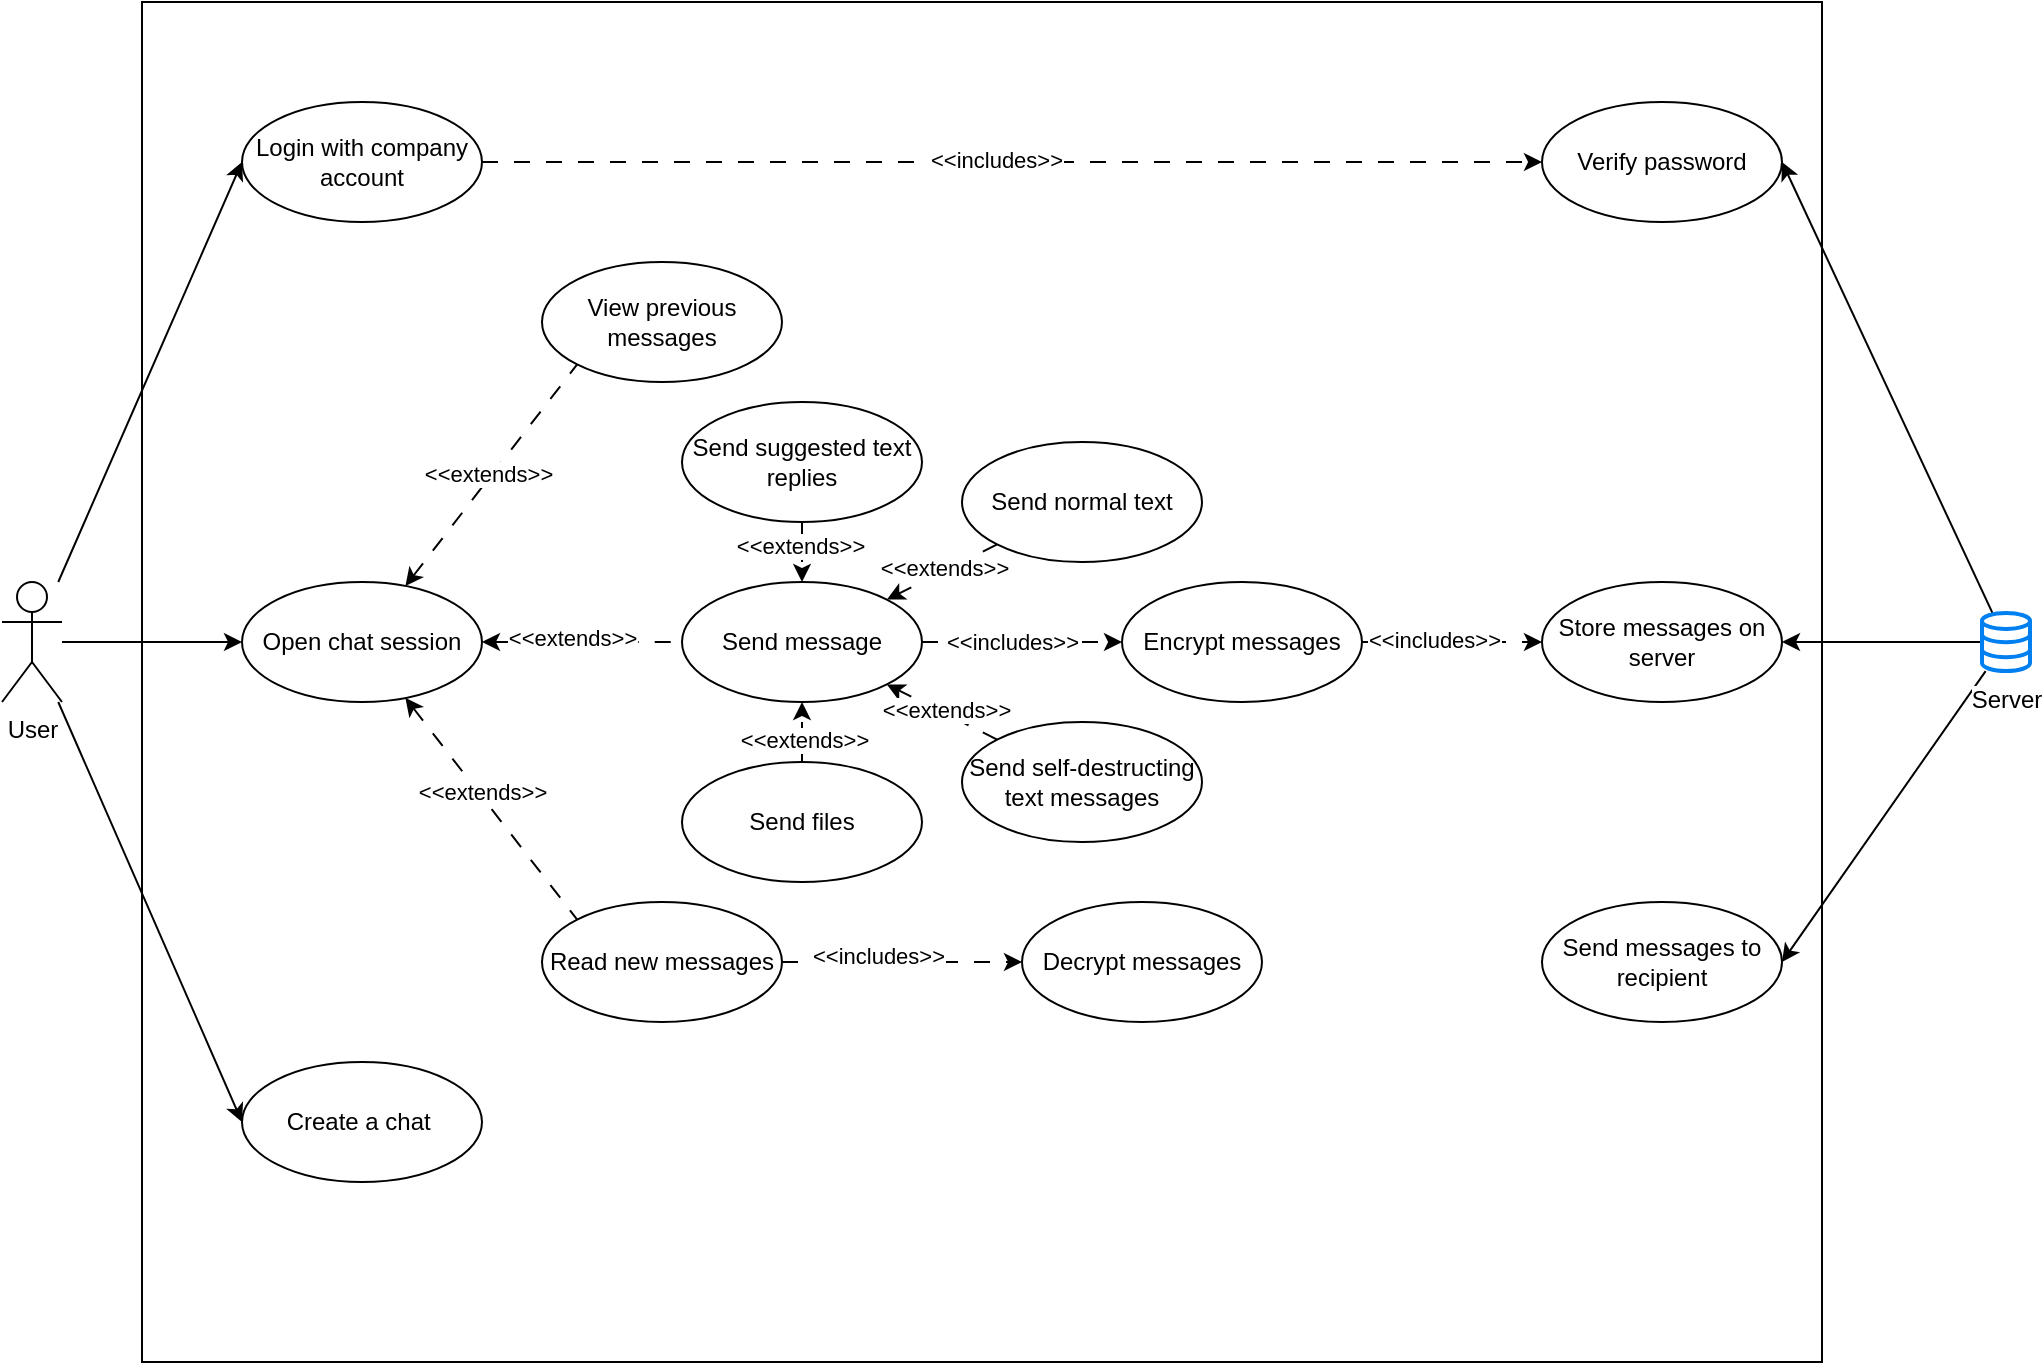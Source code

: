 <mxfile version="23.1.2" type="device">
  <diagram name="Page-1" id="7IuLw5douFnJ42U7j5Z5">
    <mxGraphModel dx="1152" dy="631" grid="1" gridSize="10" guides="1" tooltips="1" connect="1" arrows="1" fold="1" page="1" pageScale="1" pageWidth="1200" pageHeight="1920" math="0" shadow="0">
      <root>
        <mxCell id="0" />
        <mxCell id="1" parent="0" />
        <mxCell id="nexeXoH5XIp3nX3RBr7s-72" value="" style="rounded=0;whiteSpace=wrap;html=1;" parent="1" vertex="1">
          <mxGeometry x="200" y="40" width="840" height="680" as="geometry" />
        </mxCell>
        <mxCell id="nexeXoH5XIp3nX3RBr7s-53" style="edgeStyle=orthogonalEdgeStyle;rounded=0;orthogonalLoop=1;jettySize=auto;html=1;entryX=0;entryY=0.5;entryDx=0;entryDy=0;" parent="1" source="WgtjepLcoBoNWOLz_rrN-1" target="nexeXoH5XIp3nX3RBr7s-6" edge="1">
          <mxGeometry relative="1" as="geometry" />
        </mxCell>
        <mxCell id="nexeXoH5XIp3nX3RBr7s-54" style="rounded=0;orthogonalLoop=1;jettySize=auto;html=1;entryX=0;entryY=0.5;entryDx=0;entryDy=0;" parent="1" source="WgtjepLcoBoNWOLz_rrN-1" target="nexeXoH5XIp3nX3RBr7s-1" edge="1">
          <mxGeometry relative="1" as="geometry" />
        </mxCell>
        <mxCell id="nexeXoH5XIp3nX3RBr7s-55" style="rounded=0;orthogonalLoop=1;jettySize=auto;html=1;entryX=0;entryY=0.5;entryDx=0;entryDy=0;" parent="1" source="WgtjepLcoBoNWOLz_rrN-1" target="nexeXoH5XIp3nX3RBr7s-13" edge="1">
          <mxGeometry relative="1" as="geometry" />
        </mxCell>
        <mxCell id="WgtjepLcoBoNWOLz_rrN-1" value="User" style="shape=umlActor;verticalLabelPosition=bottom;verticalAlign=top;html=1;outlineConnect=0;" parent="1" vertex="1">
          <mxGeometry x="130" y="330" width="30" height="60" as="geometry" />
        </mxCell>
        <mxCell id="nexeXoH5XIp3nX3RBr7s-5" value="" style="edgeStyle=orthogonalEdgeStyle;rounded=0;orthogonalLoop=1;jettySize=auto;html=1;dashed=1;dashPattern=8 8;" parent="1" source="nexeXoH5XIp3nX3RBr7s-1" target="nexeXoH5XIp3nX3RBr7s-4" edge="1">
          <mxGeometry relative="1" as="geometry" />
        </mxCell>
        <mxCell id="nexeXoH5XIp3nX3RBr7s-73" value="&amp;lt;&amp;lt;includes&amp;gt;&amp;gt;" style="edgeLabel;html=1;align=center;verticalAlign=middle;resizable=0;points=[];" parent="nexeXoH5XIp3nX3RBr7s-5" vertex="1" connectable="0">
          <mxGeometry x="-0.026" y="1" relative="1" as="geometry">
            <mxPoint x="-1" as="offset" />
          </mxGeometry>
        </mxCell>
        <mxCell id="nexeXoH5XIp3nX3RBr7s-1" value="Login with company account" style="ellipse;whiteSpace=wrap;html=1;" parent="1" vertex="1">
          <mxGeometry x="250" y="90" width="120" height="60" as="geometry" />
        </mxCell>
        <mxCell id="nexeXoH5XIp3nX3RBr7s-50" style="edgeStyle=orthogonalEdgeStyle;rounded=0;orthogonalLoop=1;jettySize=auto;html=1;entryX=1;entryY=0.5;entryDx=0;entryDy=0;" parent="1" source="nexeXoH5XIp3nX3RBr7s-2" target="nexeXoH5XIp3nX3RBr7s-18" edge="1">
          <mxGeometry relative="1" as="geometry" />
        </mxCell>
        <mxCell id="nexeXoH5XIp3nX3RBr7s-51" style="rounded=0;orthogonalLoop=1;jettySize=auto;html=1;entryX=1;entryY=0.5;entryDx=0;entryDy=0;" parent="1" source="nexeXoH5XIp3nX3RBr7s-2" target="nexeXoH5XIp3nX3RBr7s-27" edge="1">
          <mxGeometry relative="1" as="geometry" />
        </mxCell>
        <mxCell id="nexeXoH5XIp3nX3RBr7s-52" style="rounded=0;orthogonalLoop=1;jettySize=auto;html=1;entryX=1;entryY=0.5;entryDx=0;entryDy=0;" parent="1" source="nexeXoH5XIp3nX3RBr7s-2" target="nexeXoH5XIp3nX3RBr7s-4" edge="1">
          <mxGeometry relative="1" as="geometry" />
        </mxCell>
        <mxCell id="nexeXoH5XIp3nX3RBr7s-2" value="Server" style="html=1;verticalLabelPosition=bottom;align=center;labelBackgroundColor=#ffffff;verticalAlign=top;strokeWidth=2;strokeColor=#0080F0;shadow=0;dashed=0;shape=mxgraph.ios7.icons.data;" parent="1" vertex="1">
          <mxGeometry x="1120" y="345.45" width="24" height="29.1" as="geometry" />
        </mxCell>
        <mxCell id="nexeXoH5XIp3nX3RBr7s-4" value="Verify password" style="ellipse;whiteSpace=wrap;html=1;" parent="1" vertex="1">
          <mxGeometry x="900" y="90" width="120" height="60" as="geometry" />
        </mxCell>
        <mxCell id="nexeXoH5XIp3nX3RBr7s-39" style="edgeStyle=orthogonalEdgeStyle;rounded=0;orthogonalLoop=1;jettySize=auto;html=1;dashed=1;dashPattern=8 8;startArrow=classic;startFill=1;endArrow=none;endFill=0;" parent="1" source="nexeXoH5XIp3nX3RBr7s-6" target="nexeXoH5XIp3nX3RBr7s-7" edge="1">
          <mxGeometry relative="1" as="geometry" />
        </mxCell>
        <mxCell id="nexeXoH5XIp3nX3RBr7s-59" value="&amp;lt;&amp;lt;extends&amp;gt;&amp;gt;" style="edgeLabel;html=1;align=center;verticalAlign=middle;resizable=0;points=[];" parent="nexeXoH5XIp3nX3RBr7s-39" vertex="1" connectable="0">
          <mxGeometry x="-0.102" y="2" relative="1" as="geometry">
            <mxPoint as="offset" />
          </mxGeometry>
        </mxCell>
        <mxCell id="nexeXoH5XIp3nX3RBr7s-46" style="rounded=0;orthogonalLoop=1;jettySize=auto;html=1;entryX=0;entryY=0;entryDx=0;entryDy=0;dashed=1;dashPattern=8 8;startArrow=classic;startFill=1;endArrow=none;endFill=0;" parent="1" source="nexeXoH5XIp3nX3RBr7s-6" target="nexeXoH5XIp3nX3RBr7s-8" edge="1">
          <mxGeometry relative="1" as="geometry" />
        </mxCell>
        <mxCell id="nexeXoH5XIp3nX3RBr7s-60" value="&amp;lt;&amp;lt;extends&amp;gt;&amp;gt;" style="edgeLabel;html=1;align=center;verticalAlign=middle;resizable=0;points=[];" parent="nexeXoH5XIp3nX3RBr7s-46" vertex="1" connectable="0">
          <mxGeometry x="-0.12" y="1" relative="1" as="geometry">
            <mxPoint y="-1" as="offset" />
          </mxGeometry>
        </mxCell>
        <mxCell id="nexeXoH5XIp3nX3RBr7s-47" style="rounded=0;orthogonalLoop=1;jettySize=auto;html=1;entryX=0;entryY=1;entryDx=0;entryDy=0;dashed=1;dashPattern=8 8;startArrow=classic;startFill=1;endArrow=none;endFill=0;" parent="1" source="nexeXoH5XIp3nX3RBr7s-6" target="nexeXoH5XIp3nX3RBr7s-10" edge="1">
          <mxGeometry relative="1" as="geometry" />
        </mxCell>
        <mxCell id="nexeXoH5XIp3nX3RBr7s-57" value="&amp;lt;&amp;lt;extends&amp;gt;&amp;gt;" style="edgeLabel;html=1;align=center;verticalAlign=middle;resizable=0;points=[];" parent="nexeXoH5XIp3nX3RBr7s-47" vertex="1" connectable="0">
          <mxGeometry x="-0.01" y="2" relative="1" as="geometry">
            <mxPoint as="offset" />
          </mxGeometry>
        </mxCell>
        <mxCell id="nexeXoH5XIp3nX3RBr7s-6" value="Open chat session" style="ellipse;whiteSpace=wrap;html=1;" parent="1" vertex="1">
          <mxGeometry x="250" y="330" width="120" height="60" as="geometry" />
        </mxCell>
        <mxCell id="nexeXoH5XIp3nX3RBr7s-42" style="edgeStyle=orthogonalEdgeStyle;rounded=0;orthogonalLoop=1;jettySize=auto;html=1;entryX=0;entryY=0.5;entryDx=0;entryDy=0;dashed=1;dashPattern=8 8;" parent="1" source="nexeXoH5XIp3nX3RBr7s-7" target="nexeXoH5XIp3nX3RBr7s-15" edge="1">
          <mxGeometry relative="1" as="geometry" />
        </mxCell>
        <mxCell id="nexeXoH5XIp3nX3RBr7s-67" value="&amp;lt;&amp;lt;includes&amp;gt;&amp;gt;" style="edgeLabel;html=1;align=center;verticalAlign=middle;resizable=0;points=[];" parent="nexeXoH5XIp3nX3RBr7s-42" vertex="1" connectable="0">
          <mxGeometry x="-0.107" relative="1" as="geometry">
            <mxPoint as="offset" />
          </mxGeometry>
        </mxCell>
        <mxCell id="nexeXoH5XIp3nX3RBr7s-7" value="Send message" style="ellipse;whiteSpace=wrap;html=1;" parent="1" vertex="1">
          <mxGeometry x="470" y="330" width="120" height="60" as="geometry" />
        </mxCell>
        <mxCell id="nexeXoH5XIp3nX3RBr7s-70" value="" style="edgeStyle=orthogonalEdgeStyle;rounded=0;orthogonalLoop=1;jettySize=auto;html=1;dashed=1;dashPattern=8 8;" parent="1" source="nexeXoH5XIp3nX3RBr7s-8" target="nexeXoH5XIp3nX3RBr7s-69" edge="1">
          <mxGeometry relative="1" as="geometry" />
        </mxCell>
        <mxCell id="nexeXoH5XIp3nX3RBr7s-71" value="&amp;lt;&amp;lt;includes&amp;gt;&amp;gt;" style="edgeLabel;html=1;align=center;verticalAlign=middle;resizable=0;points=[];" parent="nexeXoH5XIp3nX3RBr7s-70" vertex="1" connectable="0">
          <mxGeometry x="-0.206" y="3" relative="1" as="geometry">
            <mxPoint as="offset" />
          </mxGeometry>
        </mxCell>
        <mxCell id="nexeXoH5XIp3nX3RBr7s-8" value="Read new messages" style="ellipse;whiteSpace=wrap;html=1;" parent="1" vertex="1">
          <mxGeometry x="400" y="490" width="120" height="60" as="geometry" />
        </mxCell>
        <mxCell id="nexeXoH5XIp3nX3RBr7s-34" value="" style="edgeStyle=orthogonalEdgeStyle;rounded=0;orthogonalLoop=1;jettySize=auto;html=1;dashed=1;dashPattern=8 8;" parent="1" source="nexeXoH5XIp3nX3RBr7s-9" target="nexeXoH5XIp3nX3RBr7s-7" edge="1">
          <mxGeometry relative="1" as="geometry" />
        </mxCell>
        <mxCell id="nexeXoH5XIp3nX3RBr7s-65" value="&amp;lt;&amp;lt;extends&amp;gt;&amp;gt;" style="edgeLabel;html=1;align=center;verticalAlign=middle;resizable=0;points=[];" parent="nexeXoH5XIp3nX3RBr7s-34" vertex="1" connectable="0">
          <mxGeometry x="0.153" y="1" relative="1" as="geometry">
            <mxPoint as="offset" />
          </mxGeometry>
        </mxCell>
        <mxCell id="nexeXoH5XIp3nX3RBr7s-9" value="Send files" style="ellipse;whiteSpace=wrap;html=1;" parent="1" vertex="1">
          <mxGeometry x="470" y="420" width="120" height="60" as="geometry" />
        </mxCell>
        <mxCell id="nexeXoH5XIp3nX3RBr7s-10" value="View previous messages" style="ellipse;whiteSpace=wrap;html=1;" parent="1" vertex="1">
          <mxGeometry x="400" y="170.0" width="120" height="60" as="geometry" />
        </mxCell>
        <mxCell id="nexeXoH5XIp3nX3RBr7s-35" value="" style="edgeStyle=orthogonalEdgeStyle;rounded=0;orthogonalLoop=1;jettySize=auto;html=1;dashed=1;dashPattern=8 8;" parent="1" source="nexeXoH5XIp3nX3RBr7s-11" target="nexeXoH5XIp3nX3RBr7s-7" edge="1">
          <mxGeometry relative="1" as="geometry" />
        </mxCell>
        <mxCell id="nexeXoH5XIp3nX3RBr7s-61" value="&amp;lt;&amp;lt;extends&amp;gt;&amp;gt;" style="edgeLabel;html=1;align=center;verticalAlign=middle;resizable=0;points=[];" parent="nexeXoH5XIp3nX3RBr7s-35" vertex="1" connectable="0">
          <mxGeometry x="-0.524" y="-1" relative="1" as="geometry">
            <mxPoint as="offset" />
          </mxGeometry>
        </mxCell>
        <mxCell id="nexeXoH5XIp3nX3RBr7s-11" value="Send suggested text replies" style="ellipse;whiteSpace=wrap;html=1;" parent="1" vertex="1">
          <mxGeometry x="470" y="240" width="120" height="60" as="geometry" />
        </mxCell>
        <mxCell id="nexeXoH5XIp3nX3RBr7s-40" style="rounded=0;orthogonalLoop=1;jettySize=auto;html=1;exitX=0;exitY=0;exitDx=0;exitDy=0;entryX=1;entryY=1;entryDx=0;entryDy=0;dashed=1;dashPattern=8 8;" parent="1" source="nexeXoH5XIp3nX3RBr7s-12" target="nexeXoH5XIp3nX3RBr7s-7" edge="1">
          <mxGeometry relative="1" as="geometry" />
        </mxCell>
        <mxCell id="nexeXoH5XIp3nX3RBr7s-64" value="&amp;lt;&amp;lt;extends&amp;gt;&amp;gt;" style="edgeLabel;html=1;align=center;verticalAlign=middle;resizable=0;points=[];" parent="nexeXoH5XIp3nX3RBr7s-40" vertex="1" connectable="0">
          <mxGeometry x="-0.05" y="-2" relative="1" as="geometry">
            <mxPoint as="offset" />
          </mxGeometry>
        </mxCell>
        <mxCell id="nexeXoH5XIp3nX3RBr7s-12" value="Send self-destructing text messages" style="ellipse;whiteSpace=wrap;html=1;" parent="1" vertex="1">
          <mxGeometry x="610" y="400" width="120" height="60" as="geometry" />
        </mxCell>
        <mxCell id="nexeXoH5XIp3nX3RBr7s-13" value="Create a chat&amp;nbsp;" style="ellipse;whiteSpace=wrap;html=1;" parent="1" vertex="1">
          <mxGeometry x="250" y="570" width="120" height="60" as="geometry" />
        </mxCell>
        <mxCell id="nexeXoH5XIp3nX3RBr7s-33" style="rounded=0;orthogonalLoop=1;jettySize=auto;html=1;exitX=0;exitY=1;exitDx=0;exitDy=0;entryX=1;entryY=0;entryDx=0;entryDy=0;dashed=1;dashPattern=8 8;" parent="1" source="nexeXoH5XIp3nX3RBr7s-14" target="nexeXoH5XIp3nX3RBr7s-7" edge="1">
          <mxGeometry relative="1" as="geometry" />
        </mxCell>
        <mxCell id="nexeXoH5XIp3nX3RBr7s-62" value="&amp;lt;&amp;lt;extends&amp;gt;&amp;gt;" style="edgeLabel;html=1;align=center;verticalAlign=middle;resizable=0;points=[];" parent="nexeXoH5XIp3nX3RBr7s-33" vertex="1" connectable="0">
          <mxGeometry x="-0.055" y="-2" relative="1" as="geometry">
            <mxPoint as="offset" />
          </mxGeometry>
        </mxCell>
        <mxCell id="nexeXoH5XIp3nX3RBr7s-14" value="Send normal text" style="ellipse;whiteSpace=wrap;html=1;" parent="1" vertex="1">
          <mxGeometry x="610" y="260" width="120" height="60" as="geometry" />
        </mxCell>
        <mxCell id="nexeXoH5XIp3nX3RBr7s-43" value="" style="edgeStyle=orthogonalEdgeStyle;rounded=0;orthogonalLoop=1;jettySize=auto;html=1;dashed=1;dashPattern=8 8;" parent="1" source="nexeXoH5XIp3nX3RBr7s-15" target="nexeXoH5XIp3nX3RBr7s-18" edge="1">
          <mxGeometry relative="1" as="geometry" />
        </mxCell>
        <mxCell id="nexeXoH5XIp3nX3RBr7s-68" value="&amp;lt;&amp;lt;includes&amp;gt;&amp;gt;" style="edgeLabel;html=1;align=center;verticalAlign=middle;resizable=0;points=[];" parent="nexeXoH5XIp3nX3RBr7s-43" vertex="1" connectable="0">
          <mxGeometry x="-0.209" y="1" relative="1" as="geometry">
            <mxPoint as="offset" />
          </mxGeometry>
        </mxCell>
        <mxCell id="nexeXoH5XIp3nX3RBr7s-15" value="Encrypt messages" style="ellipse;whiteSpace=wrap;html=1;" parent="1" vertex="1">
          <mxGeometry x="690" y="330" width="120" height="60" as="geometry" />
        </mxCell>
        <mxCell id="nexeXoH5XIp3nX3RBr7s-18" value="Store messages on server" style="ellipse;whiteSpace=wrap;html=1;" parent="1" vertex="1">
          <mxGeometry x="900" y="330" width="120" height="60" as="geometry" />
        </mxCell>
        <mxCell id="nexeXoH5XIp3nX3RBr7s-27" value="Send messages to recipient" style="ellipse;whiteSpace=wrap;html=1;" parent="1" vertex="1">
          <mxGeometry x="900" y="490" width="120" height="60" as="geometry" />
        </mxCell>
        <mxCell id="nexeXoH5XIp3nX3RBr7s-69" value="Decrypt messages" style="ellipse;whiteSpace=wrap;html=1;" parent="1" vertex="1">
          <mxGeometry x="640" y="490" width="120" height="60" as="geometry" />
        </mxCell>
      </root>
    </mxGraphModel>
  </diagram>
</mxfile>
